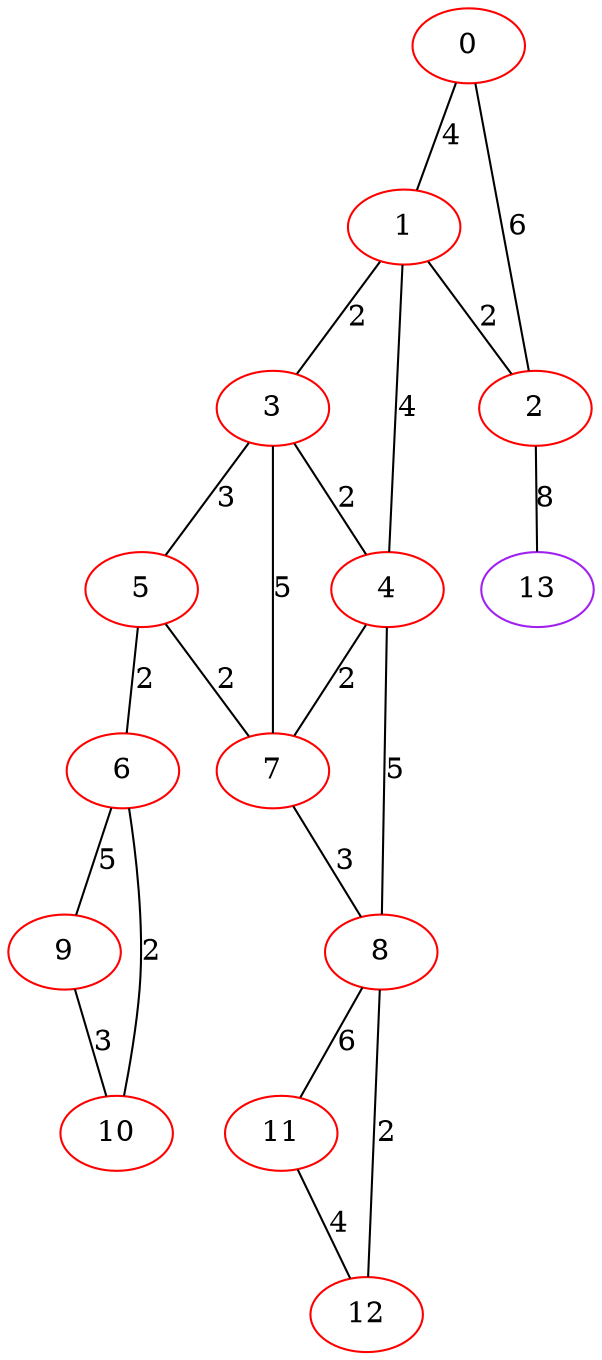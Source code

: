 graph "" {
0 [color=red, weight=1];
1 [color=red, weight=1];
2 [color=red, weight=1];
3 [color=red, weight=1];
4 [color=red, weight=1];
5 [color=red, weight=1];
6 [color=red, weight=1];
7 [color=red, weight=1];
8 [color=red, weight=1];
9 [color=red, weight=1];
10 [color=red, weight=1];
11 [color=red, weight=1];
12 [color=red, weight=1];
13 [color=purple, weight=4];
0 -- 1  [key=0, label=4];
0 -- 2  [key=0, label=6];
1 -- 2  [key=0, label=2];
1 -- 3  [key=0, label=2];
1 -- 4  [key=0, label=4];
2 -- 13  [key=0, label=8];
3 -- 4  [key=0, label=2];
3 -- 5  [key=0, label=3];
3 -- 7  [key=0, label=5];
4 -- 8  [key=0, label=5];
4 -- 7  [key=0, label=2];
5 -- 6  [key=0, label=2];
5 -- 7  [key=0, label=2];
6 -- 9  [key=0, label=5];
6 -- 10  [key=0, label=2];
7 -- 8  [key=0, label=3];
8 -- 11  [key=0, label=6];
8 -- 12  [key=0, label=2];
9 -- 10  [key=0, label=3];
11 -- 12  [key=0, label=4];
}
